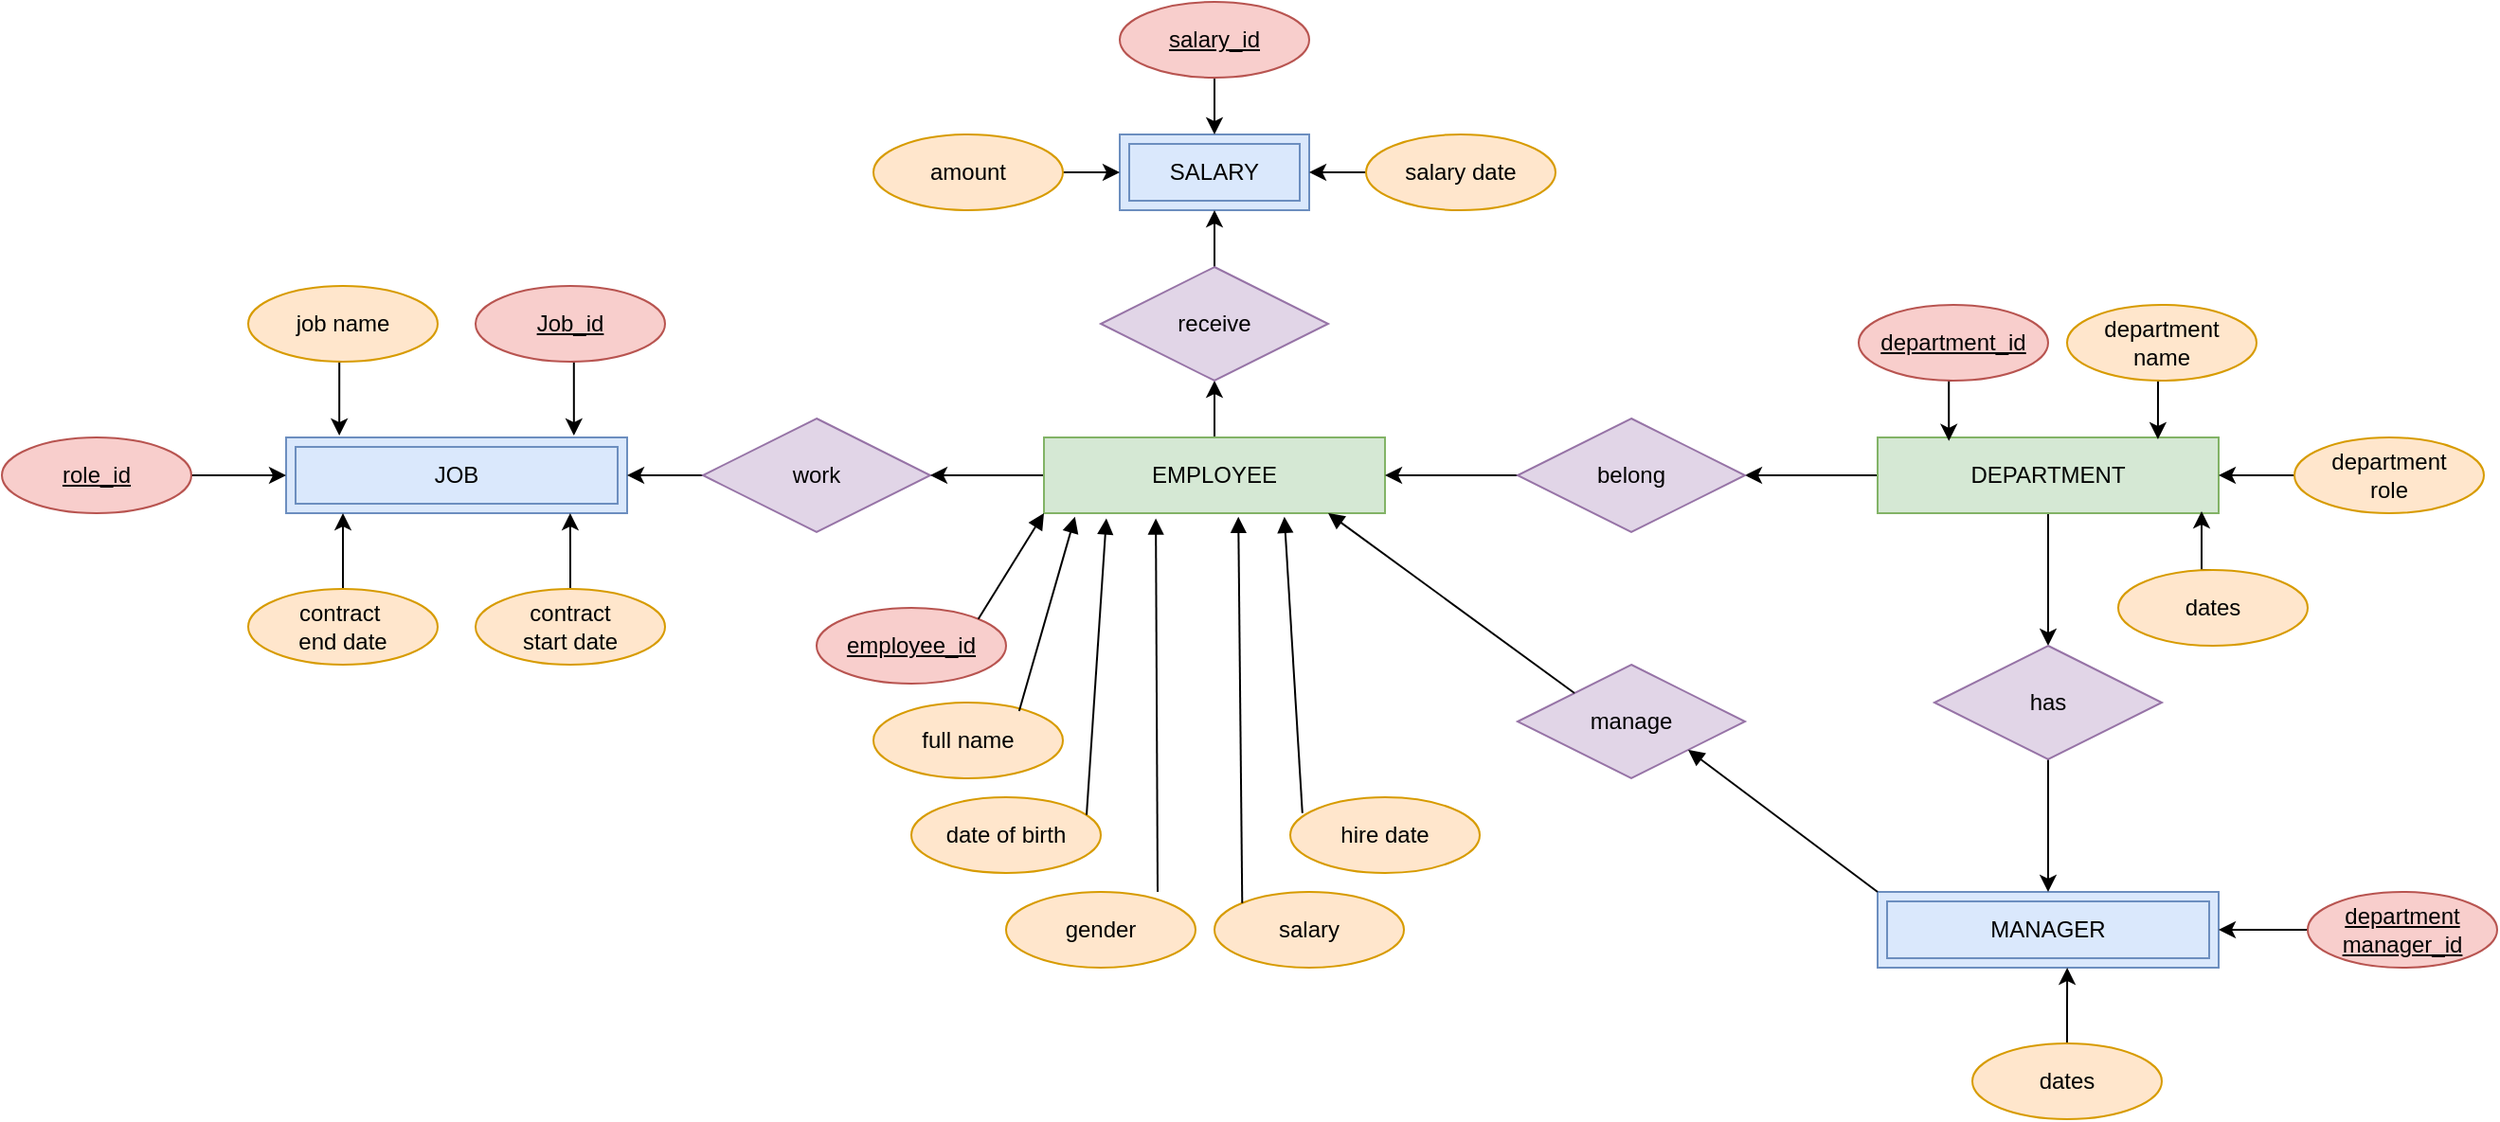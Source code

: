 <mxfile version="20.4.1" type="github" pages="2">
  <diagram id="a1jlrUyvQiee5wPEz7qu" name="Conceptual - chen notation">
    <mxGraphModel dx="1774" dy="419" grid="1" gridSize="10" guides="1" tooltips="1" connect="1" arrows="1" fold="1" page="1" pageScale="1" pageWidth="827" pageHeight="1169" math="0" shadow="0">
      <root>
        <mxCell id="0" />
        <mxCell id="1" parent="0" />
        <mxCell id="xZns7bqVe53mELKIy0v8-18" value="JOB" style="shape=ext;margin=3;double=1;whiteSpace=wrap;html=1;align=center;fillColor=#dae8fc;strokeColor=#6c8ebf;" parent="1" vertex="1">
          <mxGeometry x="-140" y="240" width="180" height="40" as="geometry" />
        </mxCell>
        <mxCell id="xZns7bqVe53mELKIy0v8-112" style="edgeStyle=orthogonalEdgeStyle;rounded=0;orthogonalLoop=1;jettySize=auto;html=1;exitX=0;exitY=0.5;exitDx=0;exitDy=0;entryX=1;entryY=0.5;entryDx=0;entryDy=0;" parent="1" source="xZns7bqVe53mELKIy0v8-20" target="xZns7bqVe53mELKIy0v8-83" edge="1">
          <mxGeometry relative="1" as="geometry" />
        </mxCell>
        <mxCell id="38Oo1tCfk37XlHN-dZjR-8" style="edgeStyle=orthogonalEdgeStyle;rounded=0;orthogonalLoop=1;jettySize=auto;html=1;exitX=0.5;exitY=1;exitDx=0;exitDy=0;entryX=0.5;entryY=0;entryDx=0;entryDy=0;strokeColor=#000000;fontColor=#143642;fillColor=#FAE5C7;" parent="1" source="xZns7bqVe53mELKIy0v8-20" target="xZns7bqVe53mELKIy0v8-87" edge="1">
          <mxGeometry relative="1" as="geometry" />
        </mxCell>
        <mxCell id="xZns7bqVe53mELKIy0v8-20" value="DEPARTMENT" style="whiteSpace=wrap;html=1;align=center;fillColor=#d5e8d4;strokeColor=#82b366;" parent="1" vertex="1">
          <mxGeometry x="700" y="240" width="180" height="40" as="geometry" />
        </mxCell>
        <mxCell id="xZns7bqVe53mELKIy0v8-21" value="MANAGER" style="shape=ext;margin=3;double=1;whiteSpace=wrap;html=1;align=center;fillColor=#dae8fc;strokeColor=#6c8ebf;" parent="1" vertex="1">
          <mxGeometry x="700" y="480" width="180" height="40" as="geometry" />
        </mxCell>
        <mxCell id="xZns7bqVe53mELKIy0v8-22" value="SALARY" style="shape=ext;margin=3;double=1;whiteSpace=wrap;html=1;align=center;fillColor=#dae8fc;strokeColor=#6c8ebf;" parent="1" vertex="1">
          <mxGeometry x="300" y="80" width="100" height="40" as="geometry" />
        </mxCell>
        <mxCell id="xZns7bqVe53mELKIy0v8-101" style="edgeStyle=orthogonalEdgeStyle;rounded=0;orthogonalLoop=1;jettySize=auto;html=1;exitX=1;exitY=0.5;exitDx=0;exitDy=0;entryX=0;entryY=0.5;entryDx=0;entryDy=0;" parent="1" source="xZns7bqVe53mELKIy0v8-23" target="xZns7bqVe53mELKIy0v8-18" edge="1">
          <mxGeometry relative="1" as="geometry" />
        </mxCell>
        <mxCell id="xZns7bqVe53mELKIy0v8-23" value="role_id" style="ellipse;whiteSpace=wrap;html=1;align=center;fontStyle=4;fillColor=#f8cecc;strokeColor=#b85450;" parent="1" vertex="1">
          <mxGeometry x="-290" y="240" width="100" height="40" as="geometry" />
        </mxCell>
        <mxCell id="38Oo1tCfk37XlHN-dZjR-5" style="edgeStyle=orthogonalEdgeStyle;rounded=0;orthogonalLoop=1;jettySize=auto;html=1;exitX=0.5;exitY=1;exitDx=0;exitDy=0;entryX=0.844;entryY=-0.025;entryDx=0;entryDy=0;entryPerimeter=0;strokeColor=#000000;fontColor=#143642;fillColor=#FAE5C7;" parent="1" source="xZns7bqVe53mELKIy0v8-24" target="xZns7bqVe53mELKIy0v8-18" edge="1">
          <mxGeometry relative="1" as="geometry" />
        </mxCell>
        <mxCell id="xZns7bqVe53mELKIy0v8-24" value="Job_id" style="ellipse;whiteSpace=wrap;html=1;align=center;fontStyle=4;fillColor=#f8cecc;strokeColor=#b85450;" parent="1" vertex="1">
          <mxGeometry x="-40" y="160" width="100" height="40" as="geometry" />
        </mxCell>
        <mxCell id="38Oo1tCfk37XlHN-dZjR-6" style="edgeStyle=orthogonalEdgeStyle;rounded=0;orthogonalLoop=1;jettySize=auto;html=1;exitX=0.5;exitY=0;exitDx=0;exitDy=0;strokeColor=#000000;fontColor=#143642;fillColor=#FAE5C7;" parent="1" source="xZns7bqVe53mELKIy0v8-26" edge="1">
          <mxGeometry relative="1" as="geometry">
            <mxPoint x="-110" y="280" as="targetPoint" />
          </mxGeometry>
        </mxCell>
        <mxCell id="xZns7bqVe53mELKIy0v8-26" value="contract&amp;nbsp;&lt;br&gt;end date" style="ellipse;whiteSpace=wrap;html=1;align=center;fillColor=#ffe6cc;strokeColor=#d79b00;" parent="1" vertex="1">
          <mxGeometry x="-160" y="320" width="100" height="40" as="geometry" />
        </mxCell>
        <mxCell id="38Oo1tCfk37XlHN-dZjR-7" style="edgeStyle=orthogonalEdgeStyle;rounded=0;orthogonalLoop=1;jettySize=auto;html=1;exitX=0.5;exitY=0;exitDx=0;exitDy=0;entryX=0.833;entryY=1;entryDx=0;entryDy=0;entryPerimeter=0;strokeColor=#000000;fontColor=#143642;fillColor=#FAE5C7;" parent="1" source="xZns7bqVe53mELKIy0v8-27" target="xZns7bqVe53mELKIy0v8-18" edge="1">
          <mxGeometry relative="1" as="geometry" />
        </mxCell>
        <mxCell id="xZns7bqVe53mELKIy0v8-27" value="contract &lt;br&gt;start date" style="ellipse;whiteSpace=wrap;html=1;align=center;fillColor=#ffe6cc;strokeColor=#d79b00;" parent="1" vertex="1">
          <mxGeometry x="-40" y="320" width="100" height="40" as="geometry" />
        </mxCell>
        <mxCell id="38Oo1tCfk37XlHN-dZjR-4" style="edgeStyle=orthogonalEdgeStyle;rounded=0;orthogonalLoop=1;jettySize=auto;html=1;exitX=0.5;exitY=1;exitDx=0;exitDy=0;entryX=0.156;entryY=-0.025;entryDx=0;entryDy=0;entryPerimeter=0;strokeColor=#000000;fontColor=#143642;fillColor=#FAE5C7;" parent="1" source="xZns7bqVe53mELKIy0v8-28" target="xZns7bqVe53mELKIy0v8-18" edge="1">
          <mxGeometry relative="1" as="geometry" />
        </mxCell>
        <mxCell id="xZns7bqVe53mELKIy0v8-28" value="job name" style="ellipse;whiteSpace=wrap;html=1;align=center;fillColor=#ffe6cc;strokeColor=#d79b00;" parent="1" vertex="1">
          <mxGeometry x="-160" y="160" width="100" height="40" as="geometry" />
        </mxCell>
        <mxCell id="xZns7bqVe53mELKIy0v8-106" style="edgeStyle=orthogonalEdgeStyle;rounded=0;orthogonalLoop=1;jettySize=auto;html=1;exitX=0;exitY=0.5;exitDx=0;exitDy=0;" parent="1" source="xZns7bqVe53mELKIy0v8-59" target="xZns7bqVe53mELKIy0v8-18" edge="1">
          <mxGeometry relative="1" as="geometry" />
        </mxCell>
        <mxCell id="xZns7bqVe53mELKIy0v8-59" value="work" style="shape=rhombus;perimeter=rhombusPerimeter;whiteSpace=wrap;html=1;align=center;fillColor=#e1d5e7;strokeColor=#9673a6;" parent="1" vertex="1">
          <mxGeometry x="80" y="230" width="120" height="60" as="geometry" />
        </mxCell>
        <mxCell id="xZns7bqVe53mELKIy0v8-105" style="edgeStyle=orthogonalEdgeStyle;rounded=0;orthogonalLoop=1;jettySize=auto;html=1;exitX=0;exitY=0.5;exitDx=0;exitDy=0;" parent="1" source="xZns7bqVe53mELKIy0v8-69" target="xZns7bqVe53mELKIy0v8-59" edge="1">
          <mxGeometry relative="1" as="geometry" />
        </mxCell>
        <mxCell id="xZns7bqVe53mELKIy0v8-107" style="edgeStyle=orthogonalEdgeStyle;rounded=0;orthogonalLoop=1;jettySize=auto;html=1;exitX=0.5;exitY=0;exitDx=0;exitDy=0;entryX=0.5;entryY=1;entryDx=0;entryDy=0;" parent="1" source="xZns7bqVe53mELKIy0v8-69" target="xZns7bqVe53mELKIy0v8-79" edge="1">
          <mxGeometry relative="1" as="geometry" />
        </mxCell>
        <mxCell id="xZns7bqVe53mELKIy0v8-69" value="EMPLOYEE" style="whiteSpace=wrap;html=1;align=center;fillColor=#d5e8d4;strokeColor=#82b366;" parent="1" vertex="1">
          <mxGeometry x="260" y="240" width="180" height="40" as="geometry" />
        </mxCell>
        <mxCell id="xZns7bqVe53mELKIy0v8-108" style="edgeStyle=orthogonalEdgeStyle;rounded=0;orthogonalLoop=1;jettySize=auto;html=1;exitX=0.5;exitY=0;exitDx=0;exitDy=0;entryX=0.5;entryY=1;entryDx=0;entryDy=0;" parent="1" source="xZns7bqVe53mELKIy0v8-79" target="xZns7bqVe53mELKIy0v8-22" edge="1">
          <mxGeometry relative="1" as="geometry" />
        </mxCell>
        <mxCell id="xZns7bqVe53mELKIy0v8-79" value="receive" style="shape=rhombus;perimeter=rhombusPerimeter;whiteSpace=wrap;html=1;align=center;fillColor=#e1d5e7;strokeColor=#9673a6;" parent="1" vertex="1">
          <mxGeometry x="290" y="150" width="120" height="60" as="geometry" />
        </mxCell>
        <mxCell id="xZns7bqVe53mELKIy0v8-110" style="edgeStyle=orthogonalEdgeStyle;rounded=0;orthogonalLoop=1;jettySize=auto;html=1;exitX=0.5;exitY=1;exitDx=0;exitDy=0;entryX=0.5;entryY=0;entryDx=0;entryDy=0;" parent="1" source="xZns7bqVe53mELKIy0v8-80" target="xZns7bqVe53mELKIy0v8-22" edge="1">
          <mxGeometry relative="1" as="geometry" />
        </mxCell>
        <mxCell id="xZns7bqVe53mELKIy0v8-80" value="salary_id" style="ellipse;whiteSpace=wrap;html=1;align=center;fontStyle=4;fillColor=#f8cecc;strokeColor=#b85450;" parent="1" vertex="1">
          <mxGeometry x="300" y="10" width="100" height="40" as="geometry" />
        </mxCell>
        <mxCell id="xZns7bqVe53mELKIy0v8-109" style="edgeStyle=orthogonalEdgeStyle;rounded=0;orthogonalLoop=1;jettySize=auto;html=1;exitX=1;exitY=0.5;exitDx=0;exitDy=0;" parent="1" source="xZns7bqVe53mELKIy0v8-81" target="xZns7bqVe53mELKIy0v8-22" edge="1">
          <mxGeometry relative="1" as="geometry" />
        </mxCell>
        <mxCell id="xZns7bqVe53mELKIy0v8-81" value="amount" style="ellipse;whiteSpace=wrap;html=1;align=center;fillColor=#ffe6cc;strokeColor=#d79b00;" parent="1" vertex="1">
          <mxGeometry x="170" y="80" width="100" height="40" as="geometry" />
        </mxCell>
        <mxCell id="xZns7bqVe53mELKIy0v8-111" style="edgeStyle=orthogonalEdgeStyle;rounded=0;orthogonalLoop=1;jettySize=auto;html=1;exitX=0;exitY=0.5;exitDx=0;exitDy=0;" parent="1" source="xZns7bqVe53mELKIy0v8-82" target="xZns7bqVe53mELKIy0v8-22" edge="1">
          <mxGeometry relative="1" as="geometry" />
        </mxCell>
        <mxCell id="xZns7bqVe53mELKIy0v8-82" value="salary date" style="ellipse;whiteSpace=wrap;html=1;align=center;fillColor=#ffe6cc;strokeColor=#d79b00;" parent="1" vertex="1">
          <mxGeometry x="430" y="80" width="100" height="40" as="geometry" />
        </mxCell>
        <mxCell id="xZns7bqVe53mELKIy0v8-113" style="edgeStyle=orthogonalEdgeStyle;rounded=0;orthogonalLoop=1;jettySize=auto;html=1;exitX=0;exitY=0.5;exitDx=0;exitDy=0;" parent="1" source="xZns7bqVe53mELKIy0v8-83" target="xZns7bqVe53mELKIy0v8-69" edge="1">
          <mxGeometry relative="1" as="geometry" />
        </mxCell>
        <mxCell id="xZns7bqVe53mELKIy0v8-83" value="belong" style="shape=rhombus;perimeter=rhombusPerimeter;whiteSpace=wrap;html=1;align=center;fillColor=#e1d5e7;strokeColor=#9673a6;" parent="1" vertex="1">
          <mxGeometry x="510" y="230" width="120" height="60" as="geometry" />
        </mxCell>
        <mxCell id="4o2Cmj5qqEFaUIpNqSbj-4" style="edgeStyle=orthogonalEdgeStyle;rounded=0;orthogonalLoop=1;jettySize=auto;html=1;exitX=0.5;exitY=1;exitDx=0;exitDy=0;entryX=0.209;entryY=0.047;entryDx=0;entryDy=0;entryPerimeter=0;strokeColor=#000000;fontColor=#143642;fillColor=#FAE5C7;" edge="1" parent="1" source="xZns7bqVe53mELKIy0v8-85" target="xZns7bqVe53mELKIy0v8-20">
          <mxGeometry relative="1" as="geometry" />
        </mxCell>
        <mxCell id="xZns7bqVe53mELKIy0v8-85" value="department_id" style="ellipse;whiteSpace=wrap;html=1;align=center;fontStyle=4;fillColor=#f8cecc;strokeColor=#b85450;" parent="1" vertex="1">
          <mxGeometry x="690" y="170" width="100" height="40" as="geometry" />
        </mxCell>
        <mxCell id="xZns7bqVe53mELKIy0v8-115" style="edgeStyle=orthogonalEdgeStyle;rounded=0;orthogonalLoop=1;jettySize=auto;html=1;exitX=0;exitY=0.5;exitDx=0;exitDy=0;entryX=1;entryY=0.5;entryDx=0;entryDy=0;" parent="1" source="xZns7bqVe53mELKIy0v8-86" target="xZns7bqVe53mELKIy0v8-20" edge="1">
          <mxGeometry relative="1" as="geometry" />
        </mxCell>
        <mxCell id="xZns7bqVe53mELKIy0v8-86" value="department&lt;br&gt;role" style="ellipse;whiteSpace=wrap;html=1;align=center;fillColor=#ffe6cc;strokeColor=#d79b00;" parent="1" vertex="1">
          <mxGeometry x="920" y="240" width="100" height="40" as="geometry" />
        </mxCell>
        <mxCell id="38Oo1tCfk37XlHN-dZjR-9" style="edgeStyle=orthogonalEdgeStyle;rounded=0;orthogonalLoop=1;jettySize=auto;html=1;exitX=0.5;exitY=1;exitDx=0;exitDy=0;entryX=0.5;entryY=0;entryDx=0;entryDy=0;strokeColor=#000000;fontColor=#143642;fillColor=#FAE5C7;" parent="1" source="xZns7bqVe53mELKIy0v8-87" target="xZns7bqVe53mELKIy0v8-21" edge="1">
          <mxGeometry relative="1" as="geometry" />
        </mxCell>
        <mxCell id="xZns7bqVe53mELKIy0v8-87" value="has" style="shape=rhombus;perimeter=rhombusPerimeter;whiteSpace=wrap;html=1;align=center;fillColor=#e1d5e7;strokeColor=#9673a6;" parent="1" vertex="1">
          <mxGeometry x="730" y="350" width="120" height="60" as="geometry" />
        </mxCell>
        <mxCell id="xZns7bqVe53mELKIy0v8-88" value="manage" style="shape=rhombus;perimeter=rhombusPerimeter;whiteSpace=wrap;html=1;align=center;fillColor=#e1d5e7;strokeColor=#9673a6;" parent="1" vertex="1">
          <mxGeometry x="510" y="360" width="120" height="60" as="geometry" />
        </mxCell>
        <mxCell id="xZns7bqVe53mELKIy0v8-121" style="edgeStyle=orthogonalEdgeStyle;rounded=0;orthogonalLoop=1;jettySize=auto;html=1;exitX=0.5;exitY=1;exitDx=0;exitDy=0;entryX=0.822;entryY=0.025;entryDx=0;entryDy=0;entryPerimeter=0;" parent="1" source="xZns7bqVe53mELKIy0v8-116" target="xZns7bqVe53mELKIy0v8-20" edge="1">
          <mxGeometry relative="1" as="geometry" />
        </mxCell>
        <mxCell id="xZns7bqVe53mELKIy0v8-116" value="department &lt;br&gt;name" style="ellipse;whiteSpace=wrap;html=1;align=center;fillColor=#ffe6cc;strokeColor=#d79b00;" parent="1" vertex="1">
          <mxGeometry x="800" y="170" width="100" height="40" as="geometry" />
        </mxCell>
        <mxCell id="xZns7bqVe53mELKIy0v8-123" style="edgeStyle=orthogonalEdgeStyle;rounded=0;orthogonalLoop=1;jettySize=auto;html=1;exitX=0.5;exitY=0;exitDx=0;exitDy=0;entryX=0.95;entryY=0.975;entryDx=0;entryDy=0;entryPerimeter=0;" parent="1" source="xZns7bqVe53mELKIy0v8-122" target="xZns7bqVe53mELKIy0v8-20" edge="1">
          <mxGeometry relative="1" as="geometry" />
        </mxCell>
        <mxCell id="xZns7bqVe53mELKIy0v8-122" value="dates" style="ellipse;whiteSpace=wrap;html=1;align=center;fillColor=#ffe6cc;strokeColor=#d79b00;" parent="1" vertex="1">
          <mxGeometry x="827" y="310" width="100" height="40" as="geometry" />
        </mxCell>
        <mxCell id="38Oo1tCfk37XlHN-dZjR-11" style="edgeStyle=orthogonalEdgeStyle;rounded=0;orthogonalLoop=1;jettySize=auto;html=1;exitX=0;exitY=0.5;exitDx=0;exitDy=0;entryX=1;entryY=0.5;entryDx=0;entryDy=0;strokeColor=#000000;fontColor=#143642;fillColor=#FAE5C7;" parent="1" source="38Oo1tCfk37XlHN-dZjR-10" target="xZns7bqVe53mELKIy0v8-21" edge="1">
          <mxGeometry relative="1" as="geometry" />
        </mxCell>
        <mxCell id="38Oo1tCfk37XlHN-dZjR-10" value="department&lt;br&gt;manager_id" style="ellipse;whiteSpace=wrap;html=1;align=center;fontStyle=4;fillColor=#f8cecc;strokeColor=#b85450;" parent="1" vertex="1">
          <mxGeometry x="927" y="480" width="100" height="40" as="geometry" />
        </mxCell>
        <mxCell id="38Oo1tCfk37XlHN-dZjR-14" style="edgeStyle=orthogonalEdgeStyle;rounded=0;orthogonalLoop=1;jettySize=auto;html=1;exitX=0.5;exitY=0;exitDx=0;exitDy=0;entryX=0.556;entryY=1;entryDx=0;entryDy=0;entryPerimeter=0;strokeColor=#000000;fontColor=#143642;fillColor=#FAE5C7;" parent="1" source="38Oo1tCfk37XlHN-dZjR-12" target="xZns7bqVe53mELKIy0v8-21" edge="1">
          <mxGeometry relative="1" as="geometry" />
        </mxCell>
        <mxCell id="38Oo1tCfk37XlHN-dZjR-12" value="dates" style="ellipse;whiteSpace=wrap;html=1;align=center;fillColor=#ffe6cc;strokeColor=#d79b00;" parent="1" vertex="1">
          <mxGeometry x="750" y="560" width="100" height="40" as="geometry" />
        </mxCell>
        <mxCell id="4o2Cmj5qqEFaUIpNqSbj-2" value="" style="html=1;verticalAlign=bottom;endArrow=block;rounded=0;strokeColor=#000000;fontColor=#143642;fillColor=#FAE5C7;exitX=0;exitY=0;exitDx=0;exitDy=0;entryX=1;entryY=1;entryDx=0;entryDy=0;" edge="1" parent="1" source="xZns7bqVe53mELKIy0v8-21" target="xZns7bqVe53mELKIy0v8-88">
          <mxGeometry width="80" relative="1" as="geometry">
            <mxPoint x="560" y="480" as="sourcePoint" />
            <mxPoint x="640" y="480" as="targetPoint" />
          </mxGeometry>
        </mxCell>
        <mxCell id="4o2Cmj5qqEFaUIpNqSbj-3" value="" style="html=1;verticalAlign=bottom;endArrow=block;rounded=0;strokeColor=#000000;fontColor=#143642;fillColor=#FAE5C7;exitX=0;exitY=0;exitDx=0;exitDy=0;" edge="1" parent="1" source="xZns7bqVe53mELKIy0v8-88">
          <mxGeometry width="80" relative="1" as="geometry">
            <mxPoint x="560" y="480" as="sourcePoint" />
            <mxPoint x="410" y="280" as="targetPoint" />
          </mxGeometry>
        </mxCell>
        <mxCell id="rfAp7gTzxCccc2cctknh-1" value="employee_id" style="ellipse;whiteSpace=wrap;html=1;align=center;fontStyle=4;fillColor=#f8cecc;strokeColor=#b85450;" vertex="1" parent="1">
          <mxGeometry x="140" y="330" width="100" height="40" as="geometry" />
        </mxCell>
        <mxCell id="rfAp7gTzxCccc2cctknh-3" value="full name" style="ellipse;whiteSpace=wrap;html=1;align=center;fillColor=#ffe6cc;strokeColor=#d79b00;" vertex="1" parent="1">
          <mxGeometry x="170" y="380" width="100" height="40" as="geometry" />
        </mxCell>
        <mxCell id="rfAp7gTzxCccc2cctknh-4" value="date of birth" style="ellipse;whiteSpace=wrap;html=1;align=center;fillColor=#ffe6cc;strokeColor=#d79b00;" vertex="1" parent="1">
          <mxGeometry x="190" y="430" width="100" height="40" as="geometry" />
        </mxCell>
        <mxCell id="rfAp7gTzxCccc2cctknh-5" value="gender" style="ellipse;whiteSpace=wrap;html=1;align=center;fillColor=#ffe6cc;strokeColor=#d79b00;" vertex="1" parent="1">
          <mxGeometry x="240" y="480" width="100" height="40" as="geometry" />
        </mxCell>
        <mxCell id="rfAp7gTzxCccc2cctknh-6" value="salary" style="ellipse;whiteSpace=wrap;html=1;align=center;fillColor=#ffe6cc;strokeColor=#d79b00;" vertex="1" parent="1">
          <mxGeometry x="350" y="480" width="100" height="40" as="geometry" />
        </mxCell>
        <mxCell id="rfAp7gTzxCccc2cctknh-7" value="hire date" style="ellipse;whiteSpace=wrap;html=1;align=center;fillColor=#ffe6cc;strokeColor=#d79b00;" vertex="1" parent="1">
          <mxGeometry x="390" y="430" width="100" height="40" as="geometry" />
        </mxCell>
        <mxCell id="rfAp7gTzxCccc2cctknh-9" value="" style="html=1;verticalAlign=bottom;endArrow=block;rounded=0;strokeColor=#000000;fontColor=#143642;fillColor=#FAE5C7;exitX=1;exitY=0;exitDx=0;exitDy=0;entryX=0;entryY=1;entryDx=0;entryDy=0;" edge="1" parent="1" source="rfAp7gTzxCccc2cctknh-1" target="xZns7bqVe53mELKIy0v8-69">
          <mxGeometry width="80" relative="1" as="geometry">
            <mxPoint x="340" y="360" as="sourcePoint" />
            <mxPoint x="420" y="360" as="targetPoint" />
          </mxGeometry>
        </mxCell>
        <mxCell id="rfAp7gTzxCccc2cctknh-10" value="" style="html=1;verticalAlign=bottom;endArrow=block;rounded=0;strokeColor=#000000;fontColor=#143642;fillColor=#FAE5C7;exitX=0.769;exitY=0.112;exitDx=0;exitDy=0;entryX=0.091;entryY=1.047;entryDx=0;entryDy=0;exitPerimeter=0;entryPerimeter=0;" edge="1" parent="1" source="rfAp7gTzxCccc2cctknh-3" target="xZns7bqVe53mELKIy0v8-69">
          <mxGeometry width="80" relative="1" as="geometry">
            <mxPoint x="235.201" y="345.796" as="sourcePoint" />
            <mxPoint x="270" y="290" as="targetPoint" />
          </mxGeometry>
        </mxCell>
        <mxCell id="rfAp7gTzxCccc2cctknh-11" value="" style="html=1;verticalAlign=bottom;endArrow=block;rounded=0;strokeColor=#000000;fontColor=#143642;fillColor=#FAE5C7;exitX=0.925;exitY=0.232;exitDx=0;exitDy=0;entryX=0.183;entryY=1.068;entryDx=0;entryDy=0;exitPerimeter=0;entryPerimeter=0;" edge="1" parent="1" source="rfAp7gTzxCccc2cctknh-4" target="xZns7bqVe53mELKIy0v8-69">
          <mxGeometry width="80" relative="1" as="geometry">
            <mxPoint x="245.201" y="355.796" as="sourcePoint" />
            <mxPoint x="280" y="300" as="targetPoint" />
          </mxGeometry>
        </mxCell>
        <mxCell id="rfAp7gTzxCccc2cctknh-12" value="" style="html=1;verticalAlign=bottom;endArrow=block;rounded=0;strokeColor=#000000;fontColor=#143642;fillColor=#FAE5C7;exitX=0.8;exitY=0;exitDx=0;exitDy=0;entryX=0.328;entryY=1.068;entryDx=0;entryDy=0;exitPerimeter=0;entryPerimeter=0;" edge="1" parent="1" source="rfAp7gTzxCccc2cctknh-5" target="xZns7bqVe53mELKIy0v8-69">
          <mxGeometry width="80" relative="1" as="geometry">
            <mxPoint x="255.201" y="365.796" as="sourcePoint" />
            <mxPoint x="290" y="310" as="targetPoint" />
          </mxGeometry>
        </mxCell>
        <mxCell id="rfAp7gTzxCccc2cctknh-14" value="" style="html=1;verticalAlign=bottom;endArrow=block;rounded=0;strokeColor=#000000;fontColor=#143642;fillColor=#FAE5C7;exitX=0;exitY=0;exitDx=0;exitDy=0;entryX=0.57;entryY=1.047;entryDx=0;entryDy=0;entryPerimeter=0;" edge="1" parent="1" source="rfAp7gTzxCccc2cctknh-6" target="xZns7bqVe53mELKIy0v8-69">
          <mxGeometry width="80" relative="1" as="geometry">
            <mxPoint x="265.201" y="375.796" as="sourcePoint" />
            <mxPoint x="300" y="320" as="targetPoint" />
          </mxGeometry>
        </mxCell>
        <mxCell id="rfAp7gTzxCccc2cctknh-15" value="" style="html=1;verticalAlign=bottom;endArrow=block;rounded=0;strokeColor=#000000;fontColor=#143642;fillColor=#FAE5C7;exitX=0.064;exitY=0.21;exitDx=0;exitDy=0;entryX=0.705;entryY=1.047;entryDx=0;entryDy=0;entryPerimeter=0;exitPerimeter=0;" edge="1" parent="1" source="rfAp7gTzxCccc2cctknh-7" target="xZns7bqVe53mELKIy0v8-69">
          <mxGeometry width="80" relative="1" as="geometry">
            <mxPoint x="275.201" y="385.796" as="sourcePoint" />
            <mxPoint x="310" y="330" as="targetPoint" />
          </mxGeometry>
        </mxCell>
      </root>
    </mxGraphModel>
  </diagram>
  <diagram id="SMT9xu2KzGTyvbSgV_CO" name="Logical - Crow’s Foot notation">
    <mxGraphModel dx="1089" dy="482" grid="1" gridSize="10" guides="1" tooltips="1" connect="1" arrows="1" fold="1" page="1" pageScale="1" pageWidth="827" pageHeight="1169" math="0" shadow="0">
      <root>
        <mxCell id="0" />
        <mxCell id="1" parent="0" />
        <mxCell id="hXsKwp_Oo0IGDriJDz1Y-1" value="EMPLOYEE" style="swimlane;fontStyle=0;childLayout=stackLayout;horizontal=1;startSize=26;fillColor=none;horizontalStack=0;resizeParent=1;resizeParentMax=0;resizeLast=0;collapsible=1;marginBottom=0;strokeColor=#0F8B8D;fontColor=#143642;" vertex="1" parent="1">
          <mxGeometry x="40" y="60" width="140" height="182" as="geometry" />
        </mxCell>
        <mxCell id="hXsKwp_Oo0IGDriJDz1Y-2" value="employee_id" style="text;strokeColor=none;fillColor=none;align=left;verticalAlign=top;spacingLeft=4;spacingRight=4;overflow=hidden;rotatable=0;points=[[0,0.5],[1,0.5]];portConstraint=eastwest;fontColor=#143642;" vertex="1" parent="hXsKwp_Oo0IGDriJDz1Y-1">
          <mxGeometry y="26" width="140" height="26" as="geometry" />
        </mxCell>
        <mxCell id="hXsKwp_Oo0IGDriJDz1Y-3" value="full name &#xa;" style="text;strokeColor=none;fillColor=none;align=left;verticalAlign=top;spacingLeft=4;spacingRight=4;overflow=hidden;rotatable=0;points=[[0,0.5],[1,0.5]];portConstraint=eastwest;fontColor=#143642;" vertex="1" parent="hXsKwp_Oo0IGDriJDz1Y-1">
          <mxGeometry y="52" width="140" height="26" as="geometry" />
        </mxCell>
        <mxCell id="hXsKwp_Oo0IGDriJDz1Y-4" value="Date of birth" style="text;strokeColor=none;fillColor=none;align=left;verticalAlign=top;spacingLeft=4;spacingRight=4;overflow=hidden;rotatable=0;points=[[0,0.5],[1,0.5]];portConstraint=eastwest;fontColor=#143642;" vertex="1" parent="hXsKwp_Oo0IGDriJDz1Y-1">
          <mxGeometry y="78" width="140" height="26" as="geometry" />
        </mxCell>
        <mxCell id="hXsKwp_Oo0IGDriJDz1Y-5" value="gender" style="text;strokeColor=none;fillColor=none;align=left;verticalAlign=top;spacingLeft=4;spacingRight=4;overflow=hidden;rotatable=0;points=[[0,0.5],[1,0.5]];portConstraint=eastwest;fontColor=#143642;" vertex="1" parent="hXsKwp_Oo0IGDriJDz1Y-1">
          <mxGeometry y="104" width="140" height="26" as="geometry" />
        </mxCell>
        <mxCell id="hXsKwp_Oo0IGDriJDz1Y-6" value="salary" style="text;strokeColor=none;fillColor=none;align=left;verticalAlign=top;spacingLeft=4;spacingRight=4;overflow=hidden;rotatable=0;points=[[0,0.5],[1,0.5]];portConstraint=eastwest;fontColor=#143642;" vertex="1" parent="hXsKwp_Oo0IGDriJDz1Y-1">
          <mxGeometry y="130" width="140" height="26" as="geometry" />
        </mxCell>
        <mxCell id="hXsKwp_Oo0IGDriJDz1Y-7" value="hire date" style="text;strokeColor=none;fillColor=none;align=left;verticalAlign=top;spacingLeft=4;spacingRight=4;overflow=hidden;rotatable=0;points=[[0,0.5],[1,0.5]];portConstraint=eastwest;fontColor=#143642;" vertex="1" parent="hXsKwp_Oo0IGDriJDz1Y-1">
          <mxGeometry y="156" width="140" height="26" as="geometry" />
        </mxCell>
        <mxCell id="hXsKwp_Oo0IGDriJDz1Y-8" value="JOB" style="swimlane;fontStyle=0;childLayout=stackLayout;horizontal=1;startSize=26;fillColor=none;horizontalStack=0;resizeParent=1;resizeParentMax=0;resizeLast=0;collapsible=1;marginBottom=0;strokeColor=#0F8B8D;fontColor=#143642;" vertex="1" parent="1">
          <mxGeometry x="300" y="60" width="140" height="182" as="geometry" />
        </mxCell>
        <mxCell id="hXsKwp_Oo0IGDriJDz1Y-9" value="job_id" style="text;strokeColor=none;fillColor=none;align=left;verticalAlign=top;spacingLeft=4;spacingRight=4;overflow=hidden;rotatable=0;points=[[0,0.5],[1,0.5]];portConstraint=eastwest;fontColor=#143642;" vertex="1" parent="hXsKwp_Oo0IGDriJDz1Y-8">
          <mxGeometry y="26" width="140" height="26" as="geometry" />
        </mxCell>
        <mxCell id="hXsKwp_Oo0IGDriJDz1Y-10" value="job name" style="text;strokeColor=none;fillColor=none;align=left;verticalAlign=top;spacingLeft=4;spacingRight=4;overflow=hidden;rotatable=0;points=[[0,0.5],[1,0.5]];portConstraint=eastwest;fontColor=#143642;" vertex="1" parent="hXsKwp_Oo0IGDriJDz1Y-8">
          <mxGeometry y="52" width="140" height="26" as="geometry" />
        </mxCell>
        <mxCell id="hXsKwp_Oo0IGDriJDz1Y-11" value="role_id" style="text;strokeColor=none;fillColor=none;align=left;verticalAlign=top;spacingLeft=4;spacingRight=4;overflow=hidden;rotatable=0;points=[[0,0.5],[1,0.5]];portConstraint=eastwest;fontColor=#143642;" vertex="1" parent="hXsKwp_Oo0IGDriJDz1Y-8">
          <mxGeometry y="78" width="140" height="26" as="geometry" />
        </mxCell>
        <mxCell id="hXsKwp_Oo0IGDriJDz1Y-12" value="salary" style="text;strokeColor=none;fillColor=none;align=left;verticalAlign=top;spacingLeft=4;spacingRight=4;overflow=hidden;rotatable=0;points=[[0,0.5],[1,0.5]];portConstraint=eastwest;fontColor=#143642;" vertex="1" parent="hXsKwp_Oo0IGDriJDz1Y-8">
          <mxGeometry y="104" width="140" height="26" as="geometry" />
        </mxCell>
        <mxCell id="hXsKwp_Oo0IGDriJDz1Y-13" value="contract start date" style="text;strokeColor=none;fillColor=none;align=left;verticalAlign=top;spacingLeft=4;spacingRight=4;overflow=hidden;rotatable=0;points=[[0,0.5],[1,0.5]];portConstraint=eastwest;fontColor=#143642;" vertex="1" parent="hXsKwp_Oo0IGDriJDz1Y-8">
          <mxGeometry y="130" width="140" height="26" as="geometry" />
        </mxCell>
        <mxCell id="hXsKwp_Oo0IGDriJDz1Y-14" value="contract end date" style="text;strokeColor=none;fillColor=none;align=left;verticalAlign=top;spacingLeft=4;spacingRight=4;overflow=hidden;rotatable=0;points=[[0,0.5],[1,0.5]];portConstraint=eastwest;fontColor=#143642;" vertex="1" parent="hXsKwp_Oo0IGDriJDz1Y-8">
          <mxGeometry y="156" width="140" height="26" as="geometry" />
        </mxCell>
        <mxCell id="hXsKwp_Oo0IGDriJDz1Y-15" value="DEPARTMENT" style="swimlane;fontStyle=0;childLayout=stackLayout;horizontal=1;startSize=26;fillColor=none;horizontalStack=0;resizeParent=1;resizeParentMax=0;resizeLast=0;collapsible=1;marginBottom=0;strokeColor=#0F8B8D;fontColor=#143642;" vertex="1" parent="1">
          <mxGeometry x="500" y="60" width="140" height="130" as="geometry" />
        </mxCell>
        <mxCell id="hXsKwp_Oo0IGDriJDz1Y-16" value="department_id" style="text;strokeColor=none;fillColor=none;align=left;verticalAlign=top;spacingLeft=4;spacingRight=4;overflow=hidden;rotatable=0;points=[[0,0.5],[1,0.5]];portConstraint=eastwest;fontColor=#143642;" vertex="1" parent="hXsKwp_Oo0IGDriJDz1Y-15">
          <mxGeometry y="26" width="140" height="26" as="geometry" />
        </mxCell>
        <mxCell id="hXsKwp_Oo0IGDriJDz1Y-17" value="department_role" style="text;strokeColor=none;fillColor=none;align=left;verticalAlign=top;spacingLeft=4;spacingRight=4;overflow=hidden;rotatable=0;points=[[0,0.5],[1,0.5]];portConstraint=eastwest;fontColor=#143642;" vertex="1" parent="hXsKwp_Oo0IGDriJDz1Y-15">
          <mxGeometry y="52" width="140" height="26" as="geometry" />
        </mxCell>
        <mxCell id="hXsKwp_Oo0IGDriJDz1Y-18" value="department name" style="text;strokeColor=none;fillColor=none;align=left;verticalAlign=top;spacingLeft=4;spacingRight=4;overflow=hidden;rotatable=0;points=[[0,0.5],[1,0.5]];portConstraint=eastwest;fontColor=#143642;" vertex="1" parent="hXsKwp_Oo0IGDriJDz1Y-15">
          <mxGeometry y="78" width="140" height="26" as="geometry" />
        </mxCell>
        <mxCell id="hXsKwp_Oo0IGDriJDz1Y-19" value="period" style="text;strokeColor=none;fillColor=none;align=left;verticalAlign=top;spacingLeft=4;spacingRight=4;overflow=hidden;rotatable=0;points=[[0,0.5],[1,0.5]];portConstraint=eastwest;fontColor=#143642;" vertex="1" parent="hXsKwp_Oo0IGDriJDz1Y-15">
          <mxGeometry y="104" width="140" height="26" as="geometry" />
        </mxCell>
        <mxCell id="hXsKwp_Oo0IGDriJDz1Y-20" value="SALARY" style="swimlane;fontStyle=0;childLayout=stackLayout;horizontal=1;startSize=26;fillColor=none;horizontalStack=0;resizeParent=1;resizeParentMax=0;resizeLast=0;collapsible=1;marginBottom=0;strokeColor=#0F8B8D;fontColor=#143642;" vertex="1" parent="1">
          <mxGeometry x="100" y="313" width="140" height="130" as="geometry" />
        </mxCell>
        <mxCell id="hXsKwp_Oo0IGDriJDz1Y-21" value="salary_id" style="text;strokeColor=none;fillColor=none;align=left;verticalAlign=top;spacingLeft=4;spacingRight=4;overflow=hidden;rotatable=0;points=[[0,0.5],[1,0.5]];portConstraint=eastwest;fontColor=#143642;" vertex="1" parent="hXsKwp_Oo0IGDriJDz1Y-20">
          <mxGeometry y="26" width="140" height="26" as="geometry" />
        </mxCell>
        <mxCell id="hXsKwp_Oo0IGDriJDz1Y-22" value="job_id" style="text;strokeColor=none;fillColor=none;align=left;verticalAlign=top;spacingLeft=4;spacingRight=4;overflow=hidden;rotatable=0;points=[[0,0.5],[1,0.5]];portConstraint=eastwest;fontColor=#143642;" vertex="1" parent="hXsKwp_Oo0IGDriJDz1Y-20">
          <mxGeometry y="52" width="140" height="26" as="geometry" />
        </mxCell>
        <mxCell id="hXsKwp_Oo0IGDriJDz1Y-23" value="salary changes" style="text;strokeColor=none;fillColor=none;align=left;verticalAlign=top;spacingLeft=4;spacingRight=4;overflow=hidden;rotatable=0;points=[[0,0.5],[1,0.5]];portConstraint=eastwest;fontColor=#143642;" vertex="1" parent="hXsKwp_Oo0IGDriJDz1Y-20">
          <mxGeometry y="78" width="140" height="26" as="geometry" />
        </mxCell>
        <mxCell id="hXsKwp_Oo0IGDriJDz1Y-24" value="period " style="text;strokeColor=none;fillColor=none;align=left;verticalAlign=top;spacingLeft=4;spacingRight=4;overflow=hidden;rotatable=0;points=[[0,0.5],[1,0.5]];portConstraint=eastwest;fontColor=#143642;" vertex="1" parent="hXsKwp_Oo0IGDriJDz1Y-20">
          <mxGeometry y="104" width="140" height="26" as="geometry" />
        </mxCell>
        <mxCell id="hXsKwp_Oo0IGDriJDz1Y-25" value="MANAGER" style="swimlane;fontStyle=0;childLayout=stackLayout;horizontal=1;startSize=26;fillColor=none;horizontalStack=0;resizeParent=1;resizeParentMax=0;resizeLast=0;collapsible=1;marginBottom=0;strokeColor=#0F8B8D;fontColor=#143642;" vertex="1" parent="1">
          <mxGeometry x="370" y="300" width="140" height="156" as="geometry" />
        </mxCell>
        <mxCell id="hXsKwp_Oo0IGDriJDz1Y-26" value="employee_id" style="text;strokeColor=none;fillColor=none;align=left;verticalAlign=top;spacingLeft=4;spacingRight=4;overflow=hidden;rotatable=0;points=[[0,0.5],[1,0.5]];portConstraint=eastwest;fontColor=#143642;" vertex="1" parent="hXsKwp_Oo0IGDriJDz1Y-25">
          <mxGeometry y="26" width="140" height="26" as="geometry" />
        </mxCell>
        <mxCell id="hXsKwp_Oo0IGDriJDz1Y-27" value="job_id" style="text;strokeColor=none;fillColor=none;align=left;verticalAlign=top;spacingLeft=4;spacingRight=4;overflow=hidden;rotatable=0;points=[[0,0.5],[1,0.5]];portConstraint=eastwest;fontColor=#143642;" vertex="1" parent="hXsKwp_Oo0IGDriJDz1Y-25">
          <mxGeometry y="52" width="140" height="26" as="geometry" />
        </mxCell>
        <mxCell id="hXsKwp_Oo0IGDriJDz1Y-28" value="department_id" style="text;strokeColor=none;fillColor=none;align=left;verticalAlign=top;spacingLeft=4;spacingRight=4;overflow=hidden;rotatable=0;points=[[0,0.5],[1,0.5]];portConstraint=eastwest;fontColor=#143642;" vertex="1" parent="hXsKwp_Oo0IGDriJDz1Y-25">
          <mxGeometry y="78" width="140" height="26" as="geometry" />
        </mxCell>
        <mxCell id="hXsKwp_Oo0IGDriJDz1Y-29" value="department_manager_id" style="text;strokeColor=none;fillColor=none;align=left;verticalAlign=top;spacingLeft=4;spacingRight=4;overflow=hidden;rotatable=0;points=[[0,0.5],[1,0.5]];portConstraint=eastwest;fontColor=#143642;" vertex="1" parent="hXsKwp_Oo0IGDriJDz1Y-25">
          <mxGeometry y="104" width="140" height="26" as="geometry" />
        </mxCell>
        <mxCell id="hXsKwp_Oo0IGDriJDz1Y-30" value="managing date" style="text;strokeColor=none;fillColor=none;align=left;verticalAlign=top;spacingLeft=4;spacingRight=4;overflow=hidden;rotatable=0;points=[[0,0.5],[1,0.5]];portConstraint=eastwest;fontColor=#143642;" vertex="1" parent="hXsKwp_Oo0IGDriJDz1Y-25">
          <mxGeometry y="130" width="140" height="26" as="geometry" />
        </mxCell>
        <mxCell id="hXsKwp_Oo0IGDriJDz1Y-31" value="" style="edgeStyle=entityRelationEdgeStyle;fontSize=12;html=1;endArrow=ERmany;startArrow=ERmany;rounded=0;strokeColor=#000000;fontColor=#143642;fillColor=#FAE5C7;entryX=0;entryY=0.5;entryDx=0;entryDy=0;" edge="1" parent="1" target="hXsKwp_Oo0IGDriJDz1Y-9">
          <mxGeometry width="100" height="100" relative="1" as="geometry">
            <mxPoint x="180" y="210" as="sourcePoint" />
            <mxPoint x="280" y="110" as="targetPoint" />
          </mxGeometry>
        </mxCell>
        <mxCell id="hXsKwp_Oo0IGDriJDz1Y-32" value="" style="edgeStyle=entityRelationEdgeStyle;fontSize=12;html=1;endArrow=ERmany;startArrow=ERmany;rounded=0;strokeColor=#000000;fontColor=#143642;fillColor=#FAE5C7;entryX=0;entryY=0.5;entryDx=0;entryDy=0;" edge="1" parent="1">
          <mxGeometry width="100" height="100" relative="1" as="geometry">
            <mxPoint x="440" y="190" as="sourcePoint" />
            <mxPoint x="500" y="79" as="targetPoint" />
          </mxGeometry>
        </mxCell>
        <mxCell id="hXsKwp_Oo0IGDriJDz1Y-34" value="" style="edgeStyle=entityRelationEdgeStyle;fontSize=12;html=1;endArrow=ERoneToMany;rounded=0;strokeColor=#000000;fontColor=#143642;fillColor=#FAE5C7;exitX=0.021;exitY=1.038;exitDx=0;exitDy=0;exitPerimeter=0;entryX=0;entryY=0.5;entryDx=0;entryDy=0;" edge="1" parent="1" source="hXsKwp_Oo0IGDriJDz1Y-7" target="hXsKwp_Oo0IGDriJDz1Y-21">
          <mxGeometry width="100" height="100" relative="1" as="geometry">
            <mxPoint x="80" y="270" as="sourcePoint" />
            <mxPoint x="90" y="310" as="targetPoint" />
          </mxGeometry>
        </mxCell>
        <mxCell id="hXsKwp_Oo0IGDriJDz1Y-35" value="" style="edgeStyle=entityRelationEdgeStyle;fontSize=12;html=1;endArrow=ERoneToMany;rounded=0;strokeColor=#000000;fontColor=#143642;fillColor=#FAE5C7;entryX=0;entryY=0.5;entryDx=0;entryDy=0;" edge="1" parent="1" source="hXsKwp_Oo0IGDriJDz1Y-21" target="hXsKwp_Oo0IGDriJDz1Y-12">
          <mxGeometry width="100" height="100" relative="1" as="geometry">
            <mxPoint x="430" y="290" as="sourcePoint" />
            <mxPoint x="530" y="190" as="targetPoint" />
          </mxGeometry>
        </mxCell>
      </root>
    </mxGraphModel>
  </diagram>
</mxfile>
